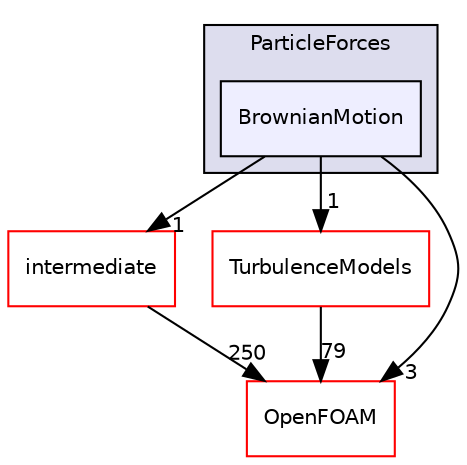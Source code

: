 digraph "src/lagrangian/turbulence/submodels/Thermodynamic/ParticleForces/BrownianMotion" {
  bgcolor=transparent;
  compound=true
  node [ fontsize="10", fontname="Helvetica"];
  edge [ labelfontsize="10", labelfontname="Helvetica"];
  subgraph clusterdir_297195aa6feb2797a628c11a4aec6ee0 {
    graph [ bgcolor="#ddddee", pencolor="black", label="ParticleForces" fontname="Helvetica", fontsize="10", URL="dir_297195aa6feb2797a628c11a4aec6ee0.html"]
  dir_e1a7d8d8e90152623b1a3c826acb3c48 [shape=box, label="BrownianMotion", style="filled", fillcolor="#eeeeff", pencolor="black", URL="dir_e1a7d8d8e90152623b1a3c826acb3c48.html"];
  }
  dir_d3c32a493136c130c1f0d51f4f35c297 [shape=box label="intermediate" color="red" URL="dir_d3c32a493136c130c1f0d51f4f35c297.html"];
  dir_1eda626aeac0f0ad2848c36acaa5d501 [shape=box label="TurbulenceModels" color="red" URL="dir_1eda626aeac0f0ad2848c36acaa5d501.html"];
  dir_c5473ff19b20e6ec4dfe5c310b3778a8 [shape=box label="OpenFOAM" color="red" URL="dir_c5473ff19b20e6ec4dfe5c310b3778a8.html"];
  dir_e1a7d8d8e90152623b1a3c826acb3c48->dir_d3c32a493136c130c1f0d51f4f35c297 [headlabel="1", labeldistance=1.5 headhref="dir_001719_001389.html"];
  dir_e1a7d8d8e90152623b1a3c826acb3c48->dir_1eda626aeac0f0ad2848c36acaa5d501 [headlabel="1", labeldistance=1.5 headhref="dir_001719_000754.html"];
  dir_e1a7d8d8e90152623b1a3c826acb3c48->dir_c5473ff19b20e6ec4dfe5c310b3778a8 [headlabel="3", labeldistance=1.5 headhref="dir_001719_001897.html"];
  dir_d3c32a493136c130c1f0d51f4f35c297->dir_c5473ff19b20e6ec4dfe5c310b3778a8 [headlabel="250", labeldistance=1.5 headhref="dir_001389_001897.html"];
  dir_1eda626aeac0f0ad2848c36acaa5d501->dir_c5473ff19b20e6ec4dfe5c310b3778a8 [headlabel="79", labeldistance=1.5 headhref="dir_000754_001897.html"];
}

